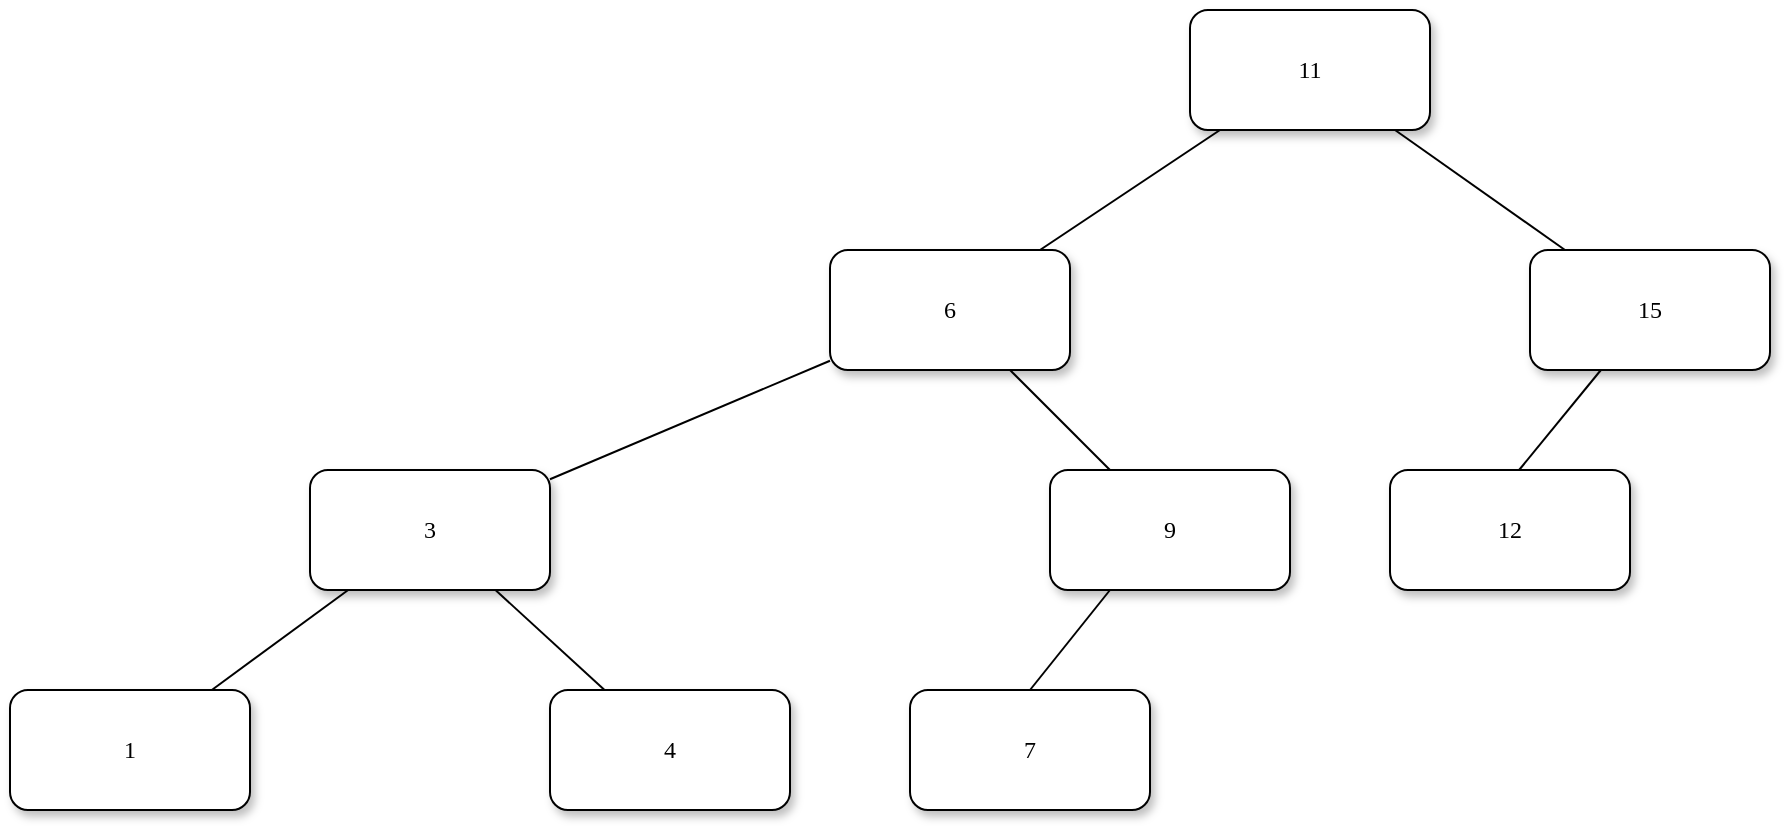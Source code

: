 <mxfile version="22.1.14" type="github" pages="3">
  <diagram name="Page-1" id="10a91c8b-09ff-31b1-d368-03940ed4cc9e">
    <mxGraphModel dx="1434" dy="772" grid="1" gridSize="10" guides="1" tooltips="1" connect="1" arrows="1" fold="1" page="1" pageScale="1" pageWidth="1100" pageHeight="850" background="none" math="0" shadow="0">
      <root>
        <mxCell id="0" />
        <mxCell id="1" parent="0" />
        <mxCell id="62893188c0fa7362-1" value="11" style="whiteSpace=wrap;html=1;rounded=1;shadow=1;labelBackgroundColor=none;strokeWidth=1;fontFamily=Verdana;fontSize=12;align=center;" parent="1" vertex="1">
          <mxGeometry x="610" y="50" width="120" height="60" as="geometry" />
        </mxCell>
        <mxCell id="62893188c0fa7362-2" value="&lt;span&gt;6&lt;/span&gt;" style="whiteSpace=wrap;html=1;rounded=1;shadow=1;labelBackgroundColor=none;strokeWidth=1;fontFamily=Verdana;fontSize=12;align=center;" parent="1" vertex="1">
          <mxGeometry x="430" y="170" width="120" height="60" as="geometry" />
        </mxCell>
        <mxCell id="62893188c0fa7362-3" value="&lt;span&gt;15&lt;/span&gt;" style="whiteSpace=wrap;html=1;rounded=1;shadow=1;labelBackgroundColor=none;strokeWidth=1;fontFamily=Verdana;fontSize=12;align=center;" parent="1" vertex="1">
          <mxGeometry x="780" y="170" width="120" height="60" as="geometry" />
        </mxCell>
        <mxCell id="62893188c0fa7362-4" value="" style="rounded=0;html=1;labelBackgroundColor=none;startArrow=none;startFill=0;startSize=5;endArrow=none;endFill=0;endSize=5;jettySize=auto;orthogonalLoop=1;strokeWidth=1;fontFamily=Verdana;fontSize=12" parent="1" source="62893188c0fa7362-1" target="62893188c0fa7362-3" edge="1">
          <mxGeometry x="-0.3" y="13" relative="1" as="geometry">
            <mxPoint as="offset" />
          </mxGeometry>
        </mxCell>
        <mxCell id="62893188c0fa7362-5" value="" style="rounded=0;html=1;labelBackgroundColor=none;startArrow=none;startFill=0;startSize=5;endArrow=none;endFill=0;endSize=5;jettySize=auto;orthogonalLoop=1;strokeWidth=1;fontFamily=Verdana;fontSize=12" parent="1" source="62893188c0fa7362-1" target="62893188c0fa7362-2" edge="1">
          <mxGeometry x="-0.359" y="-11" relative="1" as="geometry">
            <mxPoint as="offset" />
          </mxGeometry>
        </mxCell>
        <mxCell id="62893188c0fa7362-8" value="&lt;span&gt;3&lt;/span&gt;" style="whiteSpace=wrap;html=1;rounded=1;shadow=1;labelBackgroundColor=none;strokeWidth=1;fontFamily=Verdana;fontSize=12;align=center;" parent="1" vertex="1">
          <mxGeometry x="170" y="280" width="120" height="60" as="geometry" />
        </mxCell>
        <mxCell id="62893188c0fa7362-9" value="&lt;span&gt;9&lt;/span&gt;" style="whiteSpace=wrap;html=1;rounded=1;shadow=1;labelBackgroundColor=none;strokeWidth=1;fontFamily=Verdana;fontSize=12;align=center;" parent="1" vertex="1">
          <mxGeometry x="540" y="280" width="120" height="60" as="geometry" />
        </mxCell>
        <mxCell id="62893188c0fa7362-12" value="&lt;span&gt;1&lt;/span&gt;" style="whiteSpace=wrap;html=1;rounded=1;shadow=1;labelBackgroundColor=none;strokeWidth=1;fontFamily=Verdana;fontSize=12;align=center;" parent="1" vertex="1">
          <mxGeometry x="20" y="390" width="120" height="60" as="geometry" />
        </mxCell>
        <mxCell id="62893188c0fa7362-13" value="&lt;span&gt;4&lt;/span&gt;" style="whiteSpace=wrap;html=1;rounded=1;shadow=1;labelBackgroundColor=none;strokeWidth=1;fontFamily=Verdana;fontSize=12;align=center;" parent="1" vertex="1">
          <mxGeometry x="290" y="390" width="120" height="60" as="geometry" />
        </mxCell>
        <mxCell id="62893188c0fa7362-14" value="" style="rounded=0;html=1;labelBackgroundColor=none;startArrow=none;startFill=0;startSize=5;endArrow=none;endFill=0;endSize=5;jettySize=auto;orthogonalLoop=1;strokeWidth=1;fontFamily=Verdana;fontSize=12" parent="1" source="62893188c0fa7362-2" target="62893188c0fa7362-8" edge="1">
          <mxGeometry x="-0.2" y="-14" relative="1" as="geometry">
            <mxPoint as="offset" />
          </mxGeometry>
        </mxCell>
        <mxCell id="62893188c0fa7362-15" value="" style="rounded=0;html=1;labelBackgroundColor=none;startArrow=none;startFill=0;startSize=5;endArrow=none;endFill=0;endSize=5;jettySize=auto;orthogonalLoop=1;strokeWidth=1;fontFamily=Verdana;fontSize=12" parent="1" source="62893188c0fa7362-2" target="62893188c0fa7362-9" edge="1">
          <mxGeometry x="-0.208" y="14" relative="1" as="geometry">
            <mxPoint as="offset" />
          </mxGeometry>
        </mxCell>
        <mxCell id="62893188c0fa7362-16" value="" style="rounded=0;html=1;labelBackgroundColor=none;startArrow=none;startFill=0;startSize=5;endArrow=none;endFill=0;endSize=5;jettySize=auto;orthogonalLoop=1;strokeWidth=1;fontFamily=Verdana;fontSize=12" parent="1" source="62893188c0fa7362-3" edge="1">
          <mxGeometry x="-0.261" y="-13" relative="1" as="geometry">
            <mxPoint as="offset" />
            <mxPoint x="774.545" y="280" as="targetPoint" />
          </mxGeometry>
        </mxCell>
        <mxCell id="62893188c0fa7362-18" value="" style="rounded=0;html=1;labelBackgroundColor=none;startArrow=none;startFill=0;startSize=5;endArrow=none;endFill=0;endSize=5;jettySize=auto;orthogonalLoop=1;strokeWidth=1;fontFamily=Verdana;fontSize=12" parent="1" source="62893188c0fa7362-8" target="62893188c0fa7362-12" edge="1">
          <mxGeometry x="-0.217" y="-14" relative="1" as="geometry">
            <mxPoint as="offset" />
          </mxGeometry>
        </mxCell>
        <mxCell id="62893188c0fa7362-19" value="" style="rounded=0;html=1;labelBackgroundColor=none;startArrow=none;startFill=0;startSize=5;endArrow=none;endFill=0;endSize=5;jettySize=auto;orthogonalLoop=1;strokeWidth=1;fontFamily=Verdana;fontSize=12" parent="1" source="62893188c0fa7362-8" target="62893188c0fa7362-13" edge="1">
          <mxGeometry x="-0.284" y="12" relative="1" as="geometry">
            <mxPoint as="offset" />
          </mxGeometry>
        </mxCell>
        <mxCell id="y8UPLXM9FHWFtAu7WKvF-3" value="&lt;span&gt;7&lt;br&gt;&lt;/span&gt;" style="whiteSpace=wrap;html=1;rounded=1;shadow=1;labelBackgroundColor=none;strokeWidth=1;fontFamily=Verdana;fontSize=12;align=center;" vertex="1" parent="1">
          <mxGeometry x="470" y="390" width="120" height="60" as="geometry" />
        </mxCell>
        <mxCell id="y8UPLXM9FHWFtAu7WKvF-6" value="" style="rounded=0;html=1;labelBackgroundColor=none;startArrow=none;startFill=0;startSize=5;endArrow=none;endFill=0;endSize=5;jettySize=auto;orthogonalLoop=1;strokeWidth=1;fontFamily=Verdana;fontSize=12" edge="1" parent="1">
          <mxGeometry x="-0.261" y="-13" relative="1" as="geometry">
            <mxPoint as="offset" />
            <mxPoint x="570" y="340" as="sourcePoint" />
            <mxPoint x="530" y="390" as="targetPoint" />
          </mxGeometry>
        </mxCell>
        <mxCell id="y8UPLXM9FHWFtAu7WKvF-7" value="&lt;span&gt;12&lt;/span&gt;" style="whiteSpace=wrap;html=1;rounded=1;shadow=1;labelBackgroundColor=none;strokeWidth=1;fontFamily=Verdana;fontSize=12;align=center;" vertex="1" parent="1">
          <mxGeometry x="710" y="280" width="120" height="60" as="geometry" />
        </mxCell>
      </root>
    </mxGraphModel>
  </diagram>
  <diagram name="Page-2" id="OL4g4RtiaIrLs8VVccBn">
    <mxGraphModel dx="1434" dy="772" grid="1" gridSize="10" guides="1" tooltips="1" connect="1" arrows="1" fold="1" page="1" pageScale="1" pageWidth="1100" pageHeight="850" background="none" math="0" shadow="0">
      <root>
        <mxCell id="9MaU1XKKG1nhwLmpoMGc-0" />
        <mxCell id="9MaU1XKKG1nhwLmpoMGc-1" parent="9MaU1XKKG1nhwLmpoMGc-0" />
        <mxCell id="9MaU1XKKG1nhwLmpoMGc-2" value="6" style="whiteSpace=wrap;html=1;rounded=1;shadow=1;labelBackgroundColor=none;strokeWidth=1;fontFamily=Verdana;fontSize=12;align=center;" vertex="1" parent="9MaU1XKKG1nhwLmpoMGc-1">
          <mxGeometry x="440" y="10" width="120" height="60" as="geometry" />
        </mxCell>
        <mxCell id="LjbrphYaZ_6wbxpMAkGj-0" value="" style="rounded=0;html=1;labelBackgroundColor=none;startArrow=none;startFill=0;startSize=5;endArrow=none;endFill=0;endSize=5;jettySize=auto;orthogonalLoop=1;strokeWidth=1;fontFamily=Verdana;fontSize=12;exitX=0.5;exitY=1;exitDx=0;exitDy=0;entryX=0.5;entryY=0;entryDx=0;entryDy=0;" edge="1" parent="9MaU1XKKG1nhwLmpoMGc-1" source="9MaU1XKKG1nhwLmpoMGc-2" target="Qab8MuXPgeHw9eg_f3Kk-14">
          <mxGeometry x="-0.359" y="-11" relative="1" as="geometry">
            <mxPoint as="offset" />
            <mxPoint x="520" y="80" as="sourcePoint" />
            <mxPoint x="430" y="140" as="targetPoint" />
          </mxGeometry>
        </mxCell>
        <mxCell id="Qab8MuXPgeHw9eg_f3Kk-0" value="" style="rounded=0;html=1;labelBackgroundColor=none;startArrow=none;startFill=0;startSize=5;endArrow=none;endFill=0;endSize=5;jettySize=auto;orthogonalLoop=1;strokeWidth=1;fontFamily=Verdana;fontSize=12;entryX=0.5;entryY=0;entryDx=0;entryDy=0;exitX=0.5;exitY=1;exitDx=0;exitDy=0;" edge="1" parent="9MaU1XKKG1nhwLmpoMGc-1" source="9MaU1XKKG1nhwLmpoMGc-2" target="Qab8MuXPgeHw9eg_f3Kk-1">
          <mxGeometry x="-0.3" y="13" relative="1" as="geometry">
            <mxPoint as="offset" />
            <mxPoint x="560" y="80" as="sourcePoint" />
            <mxPoint x="645" y="140" as="targetPoint" />
          </mxGeometry>
        </mxCell>
        <mxCell id="Qab8MuXPgeHw9eg_f3Kk-1" value="11" style="whiteSpace=wrap;html=1;rounded=1;shadow=1;labelBackgroundColor=none;strokeWidth=1;fontFamily=Verdana;fontSize=12;align=center;" vertex="1" parent="9MaU1XKKG1nhwLmpoMGc-1">
          <mxGeometry x="590" y="130" width="120" height="60" as="geometry" />
        </mxCell>
        <mxCell id="Qab8MuXPgeHw9eg_f3Kk-2" value="9" style="whiteSpace=wrap;html=1;rounded=1;shadow=1;labelBackgroundColor=none;strokeWidth=1;fontFamily=Verdana;fontSize=12;align=center;" vertex="1" parent="9MaU1XKKG1nhwLmpoMGc-1">
          <mxGeometry x="540" y="230" width="120" height="60" as="geometry" />
        </mxCell>
        <mxCell id="Qab8MuXPgeHw9eg_f3Kk-3" value="7" style="whiteSpace=wrap;html=1;rounded=1;shadow=1;labelBackgroundColor=none;strokeWidth=1;fontFamily=Verdana;fontSize=12;align=center;" vertex="1" parent="9MaU1XKKG1nhwLmpoMGc-1">
          <mxGeometry x="510" y="320" width="120" height="60" as="geometry" />
        </mxCell>
        <mxCell id="Qab8MuXPgeHw9eg_f3Kk-4" value="15" style="whiteSpace=wrap;html=1;rounded=1;shadow=1;labelBackgroundColor=none;strokeWidth=1;fontFamily=Verdana;fontSize=12;align=center;" vertex="1" parent="9MaU1XKKG1nhwLmpoMGc-1">
          <mxGeometry x="790" y="230" width="120" height="60" as="geometry" />
        </mxCell>
        <mxCell id="Qab8MuXPgeHw9eg_f3Kk-6" value="5" style="whiteSpace=wrap;html=1;rounded=1;shadow=1;labelBackgroundColor=none;strokeWidth=1;fontFamily=Verdana;fontSize=12;align=center;" vertex="1" parent="9MaU1XKKG1nhwLmpoMGc-1">
          <mxGeometry x="350" y="320" width="120" height="60" as="geometry" />
        </mxCell>
        <mxCell id="Qab8MuXPgeHw9eg_f3Kk-7" value="12" style="whiteSpace=wrap;html=1;rounded=1;shadow=1;labelBackgroundColor=none;strokeWidth=1;fontFamily=Verdana;fontSize=12;align=center;" vertex="1" parent="9MaU1XKKG1nhwLmpoMGc-1">
          <mxGeometry x="720" y="320" width="120" height="60" as="geometry" />
        </mxCell>
        <mxCell id="Qab8MuXPgeHw9eg_f3Kk-10" value="" style="rounded=0;html=1;labelBackgroundColor=none;startArrow=none;startFill=0;startSize=5;endArrow=none;endFill=0;endSize=5;jettySize=auto;orthogonalLoop=1;strokeWidth=1;fontFamily=Verdana;fontSize=12;entryX=0.5;entryY=0;entryDx=0;entryDy=0;" edge="1" parent="9MaU1XKKG1nhwLmpoMGc-1" target="Qab8MuXPgeHw9eg_f3Kk-4">
          <mxGeometry x="-0.3" y="13" relative="1" as="geometry">
            <mxPoint as="offset" />
            <mxPoint x="650" y="190" as="sourcePoint" />
            <mxPoint x="740" y="240" as="targetPoint" />
          </mxGeometry>
        </mxCell>
        <mxCell id="Qab8MuXPgeHw9eg_f3Kk-11" value="" style="rounded=0;html=1;labelBackgroundColor=none;startArrow=none;startFill=0;startSize=5;endArrow=none;endFill=0;endSize=5;jettySize=auto;orthogonalLoop=1;strokeWidth=1;fontFamily=Verdana;fontSize=12;entryX=0.5;entryY=0;entryDx=0;entryDy=0;" edge="1" parent="9MaU1XKKG1nhwLmpoMGc-1" target="Qab8MuXPgeHw9eg_f3Kk-2">
          <mxGeometry x="-0.3" y="13" relative="1" as="geometry">
            <mxPoint as="offset" />
            <mxPoint x="650" y="190" as="sourcePoint" />
            <mxPoint x="740" y="240" as="targetPoint" />
          </mxGeometry>
        </mxCell>
        <mxCell id="Qab8MuXPgeHw9eg_f3Kk-12" value="" style="rounded=0;html=1;labelBackgroundColor=none;startArrow=none;startFill=0;startSize=5;endArrow=none;endFill=0;endSize=5;jettySize=auto;orthogonalLoop=1;strokeWidth=1;fontFamily=Verdana;fontSize=12;entryX=0.5;entryY=0;entryDx=0;entryDy=0;" edge="1" parent="9MaU1XKKG1nhwLmpoMGc-1" target="Qab8MuXPgeHw9eg_f3Kk-7">
          <mxGeometry x="-0.3" y="13" relative="1" as="geometry">
            <mxPoint as="offset" />
            <mxPoint x="850" y="290" as="sourcePoint" />
            <mxPoint x="940" y="340" as="targetPoint" />
          </mxGeometry>
        </mxCell>
        <mxCell id="Qab8MuXPgeHw9eg_f3Kk-13" value="" style="rounded=0;html=1;labelBackgroundColor=none;startArrow=none;startFill=0;startSize=5;endArrow=none;endFill=0;endSize=5;jettySize=auto;orthogonalLoop=1;strokeWidth=1;fontFamily=Verdana;fontSize=12;entryX=0.5;entryY=0;entryDx=0;entryDy=0;" edge="1" parent="9MaU1XKKG1nhwLmpoMGc-1" target="Qab8MuXPgeHw9eg_f3Kk-3">
          <mxGeometry x="-0.3" y="13" relative="1" as="geometry">
            <mxPoint as="offset" />
            <mxPoint x="600" y="290" as="sourcePoint" />
            <mxPoint x="690" y="340" as="targetPoint" />
          </mxGeometry>
        </mxCell>
        <mxCell id="Qab8MuXPgeHw9eg_f3Kk-14" value="3" style="whiteSpace=wrap;html=1;rounded=1;shadow=1;labelBackgroundColor=none;strokeWidth=1;fontFamily=Verdana;fontSize=12;align=center;" vertex="1" parent="9MaU1XKKG1nhwLmpoMGc-1">
          <mxGeometry x="180" y="130" width="120" height="60" as="geometry" />
        </mxCell>
        <mxCell id="Qab8MuXPgeHw9eg_f3Kk-15" value="4" style="whiteSpace=wrap;html=1;rounded=1;shadow=1;labelBackgroundColor=none;strokeWidth=1;fontFamily=Verdana;fontSize=12;align=center;" vertex="1" parent="9MaU1XKKG1nhwLmpoMGc-1">
          <mxGeometry x="300" y="230" width="120" height="60" as="geometry" />
        </mxCell>
        <mxCell id="Qab8MuXPgeHw9eg_f3Kk-16" value="1" style="whiteSpace=wrap;html=1;rounded=1;shadow=1;labelBackgroundColor=none;strokeWidth=1;fontFamily=Verdana;fontSize=12;align=center;" vertex="1" parent="9MaU1XKKG1nhwLmpoMGc-1">
          <mxGeometry x="50" y="230" width="120" height="60" as="geometry" />
        </mxCell>
        <mxCell id="Qab8MuXPgeHw9eg_f3Kk-17" value="" style="rounded=0;html=1;labelBackgroundColor=none;startArrow=none;startFill=0;startSize=5;endArrow=none;endFill=0;endSize=5;jettySize=auto;orthogonalLoop=1;strokeWidth=1;fontFamily=Verdana;fontSize=12;entryX=0.5;entryY=0;entryDx=0;entryDy=0;" edge="1" parent="9MaU1XKKG1nhwLmpoMGc-1" target="Qab8MuXPgeHw9eg_f3Kk-16">
          <mxGeometry x="-0.3" y="13" relative="1" as="geometry">
            <mxPoint as="offset" />
            <mxPoint x="240" y="190" as="sourcePoint" />
            <mxPoint x="210" y="220" as="targetPoint" />
          </mxGeometry>
        </mxCell>
        <mxCell id="Qab8MuXPgeHw9eg_f3Kk-18" value="" style="rounded=0;html=1;labelBackgroundColor=none;startArrow=none;startFill=0;startSize=5;endArrow=none;endFill=0;endSize=5;jettySize=auto;orthogonalLoop=1;strokeWidth=1;fontFamily=Verdana;fontSize=12;entryX=0.5;entryY=0;entryDx=0;entryDy=0;exitX=0.5;exitY=1;exitDx=0;exitDy=0;" edge="1" parent="9MaU1XKKG1nhwLmpoMGc-1" source="Qab8MuXPgeHw9eg_f3Kk-14" target="Qab8MuXPgeHw9eg_f3Kk-15">
          <mxGeometry x="-0.3" y="13" relative="1" as="geometry">
            <mxPoint as="offset" />
            <mxPoint x="250" y="230" as="sourcePoint" />
            <mxPoint x="220" y="260" as="targetPoint" />
          </mxGeometry>
        </mxCell>
        <mxCell id="Qab8MuXPgeHw9eg_f3Kk-19" value="" style="rounded=0;html=1;labelBackgroundColor=none;startArrow=none;startFill=0;startSize=5;endArrow=none;endFill=0;endSize=5;jettySize=auto;orthogonalLoop=1;strokeWidth=1;fontFamily=Verdana;fontSize=12;entryX=0.5;entryY=0;entryDx=0;entryDy=0;exitX=0.5;exitY=1;exitDx=0;exitDy=0;" edge="1" parent="9MaU1XKKG1nhwLmpoMGc-1" source="Qab8MuXPgeHw9eg_f3Kk-15" target="Qab8MuXPgeHw9eg_f3Kk-6">
          <mxGeometry x="-0.3" y="13" relative="1" as="geometry">
            <mxPoint as="offset" />
            <mxPoint x="360" y="290" as="sourcePoint" />
            <mxPoint x="330" y="320" as="targetPoint" />
          </mxGeometry>
        </mxCell>
      </root>
    </mxGraphModel>
  </diagram>
  <diagram name="Page-3" id="Rfhz5gUzQvtvfLMQzicj">
    <mxGraphModel dx="2534" dy="1622" grid="1" gridSize="10" guides="1" tooltips="1" connect="1" arrows="1" fold="1" page="1" pageScale="1" pageWidth="1100" pageHeight="850" background="none" math="0" shadow="0">
      <root>
        <mxCell id="XOhhKOJqO8DRlfVdMIO9-0" />
        <mxCell id="XOhhKOJqO8DRlfVdMIO9-1" parent="XOhhKOJqO8DRlfVdMIO9-0" />
        <mxCell id="XOhhKOJqO8DRlfVdMIO9-2" value="5" style="whiteSpace=wrap;html=1;rounded=1;shadow=1;labelBackgroundColor=none;strokeWidth=1;fontFamily=Verdana;fontSize=12;align=center;" vertex="1" parent="XOhhKOJqO8DRlfVdMIO9-1">
          <mxGeometry x="420" y="-40" width="120" height="60" as="geometry" />
        </mxCell>
        <mxCell id="XOhhKOJqO8DRlfVdMIO9-3" value="" style="rounded=0;html=1;labelBackgroundColor=none;startArrow=none;startFill=0;startSize=5;endArrow=none;endFill=0;endSize=5;jettySize=auto;orthogonalLoop=1;strokeWidth=1;fontFamily=Verdana;fontSize=12;exitX=0.5;exitY=1;exitDx=0;exitDy=0;entryX=0.5;entryY=0;entryDx=0;entryDy=0;" edge="1" parent="XOhhKOJqO8DRlfVdMIO9-1" source="XOhhKOJqO8DRlfVdMIO9-2" target="XOhhKOJqO8DRlfVdMIO9-15">
          <mxGeometry x="-0.359" y="-11" relative="1" as="geometry">
            <mxPoint as="offset" />
            <mxPoint x="520" y="80" as="sourcePoint" />
            <mxPoint x="430" y="140" as="targetPoint" />
          </mxGeometry>
        </mxCell>
        <mxCell id="XOhhKOJqO8DRlfVdMIO9-4" value="" style="rounded=0;html=1;labelBackgroundColor=none;startArrow=none;startFill=0;startSize=5;endArrow=none;endFill=0;endSize=5;jettySize=auto;orthogonalLoop=1;strokeWidth=1;fontFamily=Verdana;fontSize=12;entryX=0.5;entryY=0;entryDx=0;entryDy=0;exitX=0.5;exitY=1;exitDx=0;exitDy=0;" edge="1" parent="XOhhKOJqO8DRlfVdMIO9-1" source="XOhhKOJqO8DRlfVdMIO9-2" target="XOhhKOJqO8DRlfVdMIO9-5">
          <mxGeometry x="-0.3" y="13" relative="1" as="geometry">
            <mxPoint as="offset" />
            <mxPoint x="560" y="80" as="sourcePoint" />
            <mxPoint x="645" y="140" as="targetPoint" />
          </mxGeometry>
        </mxCell>
        <mxCell id="XOhhKOJqO8DRlfVdMIO9-5" value="6" style="whiteSpace=wrap;html=1;rounded=1;shadow=1;labelBackgroundColor=none;strokeWidth=1;fontFamily=Verdana;fontSize=12;align=center;" vertex="1" parent="XOhhKOJqO8DRlfVdMIO9-1">
          <mxGeometry x="590" y="130" width="120" height="60" as="geometry" />
        </mxCell>
        <mxCell id="XOhhKOJqO8DRlfVdMIO9-6" value="15" style="whiteSpace=wrap;html=1;rounded=1;shadow=1;labelBackgroundColor=none;strokeWidth=1;fontFamily=Verdana;fontSize=12;align=center;" vertex="1" parent="XOhhKOJqO8DRlfVdMIO9-1">
          <mxGeometry x="540" y="230" width="120" height="60" as="geometry" />
        </mxCell>
        <mxCell id="XOhhKOJqO8DRlfVdMIO9-8" value="11" style="whiteSpace=wrap;html=1;rounded=1;shadow=1;labelBackgroundColor=none;strokeWidth=1;fontFamily=Verdana;fontSize=12;align=center;" vertex="1" parent="XOhhKOJqO8DRlfVdMIO9-1">
          <mxGeometry x="790" y="230" width="120" height="60" as="geometry" />
        </mxCell>
        <mxCell id="XOhhKOJqO8DRlfVdMIO9-9" value="13" style="whiteSpace=wrap;html=1;rounded=1;shadow=1;labelBackgroundColor=none;strokeWidth=1;fontFamily=Verdana;fontSize=12;align=center;" vertex="1" parent="XOhhKOJqO8DRlfVdMIO9-1">
          <mxGeometry x="-20" y="340" width="120" height="60" as="geometry" />
        </mxCell>
        <mxCell id="XOhhKOJqO8DRlfVdMIO9-11" value="" style="rounded=0;html=1;labelBackgroundColor=none;startArrow=none;startFill=0;startSize=5;endArrow=none;endFill=0;endSize=5;jettySize=auto;orthogonalLoop=1;strokeWidth=1;fontFamily=Verdana;fontSize=12;entryX=0.5;entryY=0;entryDx=0;entryDy=0;" edge="1" parent="XOhhKOJqO8DRlfVdMIO9-1" target="XOhhKOJqO8DRlfVdMIO9-8">
          <mxGeometry x="-0.3" y="13" relative="1" as="geometry">
            <mxPoint as="offset" />
            <mxPoint x="650" y="190" as="sourcePoint" />
            <mxPoint x="740" y="240" as="targetPoint" />
          </mxGeometry>
        </mxCell>
        <mxCell id="XOhhKOJqO8DRlfVdMIO9-12" value="" style="rounded=0;html=1;labelBackgroundColor=none;startArrow=none;startFill=0;startSize=5;endArrow=none;endFill=0;endSize=5;jettySize=auto;orthogonalLoop=1;strokeWidth=1;fontFamily=Verdana;fontSize=12;entryX=0.5;entryY=0;entryDx=0;entryDy=0;" edge="1" parent="XOhhKOJqO8DRlfVdMIO9-1" target="XOhhKOJqO8DRlfVdMIO9-6">
          <mxGeometry x="-0.3" y="13" relative="1" as="geometry">
            <mxPoint as="offset" />
            <mxPoint x="650" y="190" as="sourcePoint" />
            <mxPoint x="740" y="240" as="targetPoint" />
          </mxGeometry>
        </mxCell>
        <mxCell id="XOhhKOJqO8DRlfVdMIO9-15" value="7" style="whiteSpace=wrap;html=1;rounded=1;shadow=1;labelBackgroundColor=none;strokeWidth=1;fontFamily=Verdana;fontSize=12;align=center;" vertex="1" parent="XOhhKOJqO8DRlfVdMIO9-1">
          <mxGeometry x="180" y="130" width="120" height="60" as="geometry" />
        </mxCell>
        <mxCell id="XOhhKOJqO8DRlfVdMIO9-16" value="9" style="whiteSpace=wrap;html=1;rounded=1;shadow=1;labelBackgroundColor=none;strokeWidth=1;fontFamily=Verdana;fontSize=12;align=center;" vertex="1" parent="XOhhKOJqO8DRlfVdMIO9-1">
          <mxGeometry x="300" y="230" width="120" height="60" as="geometry" />
        </mxCell>
        <mxCell id="XOhhKOJqO8DRlfVdMIO9-17" value="8" style="whiteSpace=wrap;html=1;rounded=1;shadow=1;labelBackgroundColor=none;strokeWidth=1;fontFamily=Verdana;fontSize=12;align=center;" vertex="1" parent="XOhhKOJqO8DRlfVdMIO9-1">
          <mxGeometry x="50" y="230" width="120" height="60" as="geometry" />
        </mxCell>
        <mxCell id="XOhhKOJqO8DRlfVdMIO9-18" value="" style="rounded=0;html=1;labelBackgroundColor=none;startArrow=none;startFill=0;startSize=5;endArrow=none;endFill=0;endSize=5;jettySize=auto;orthogonalLoop=1;strokeWidth=1;fontFamily=Verdana;fontSize=12;entryX=0.5;entryY=0;entryDx=0;entryDy=0;" edge="1" parent="XOhhKOJqO8DRlfVdMIO9-1" target="XOhhKOJqO8DRlfVdMIO9-17">
          <mxGeometry x="-0.3" y="13" relative="1" as="geometry">
            <mxPoint as="offset" />
            <mxPoint x="240" y="190" as="sourcePoint" />
            <mxPoint x="210" y="220" as="targetPoint" />
          </mxGeometry>
        </mxCell>
        <mxCell id="XOhhKOJqO8DRlfVdMIO9-19" value="" style="rounded=0;html=1;labelBackgroundColor=none;startArrow=none;startFill=0;startSize=5;endArrow=none;endFill=0;endSize=5;jettySize=auto;orthogonalLoop=1;strokeWidth=1;fontFamily=Verdana;fontSize=12;entryX=0.5;entryY=0;entryDx=0;entryDy=0;exitX=0.5;exitY=1;exitDx=0;exitDy=0;" edge="1" parent="XOhhKOJqO8DRlfVdMIO9-1" source="XOhhKOJqO8DRlfVdMIO9-15" target="XOhhKOJqO8DRlfVdMIO9-16">
          <mxGeometry x="-0.3" y="13" relative="1" as="geometry">
            <mxPoint as="offset" />
            <mxPoint x="250" y="230" as="sourcePoint" />
            <mxPoint x="220" y="260" as="targetPoint" />
          </mxGeometry>
        </mxCell>
        <mxCell id="XOhhKOJqO8DRlfVdMIO9-20" value="" style="rounded=0;html=1;labelBackgroundColor=none;startArrow=none;startFill=0;startSize=5;endArrow=none;endFill=0;endSize=5;jettySize=auto;orthogonalLoop=1;strokeWidth=1;fontFamily=Verdana;fontSize=12;entryX=0.5;entryY=0;entryDx=0;entryDy=0;exitX=0.5;exitY=1;exitDx=0;exitDy=0;" edge="1" parent="XOhhKOJqO8DRlfVdMIO9-1" source="XOhhKOJqO8DRlfVdMIO9-17" target="XOhhKOJqO8DRlfVdMIO9-9">
          <mxGeometry x="-0.3" y="13" relative="1" as="geometry">
            <mxPoint as="offset" />
            <mxPoint x="360" y="290" as="sourcePoint" />
            <mxPoint x="330" y="320" as="targetPoint" />
          </mxGeometry>
        </mxCell>
      </root>
    </mxGraphModel>
  </diagram>
</mxfile>
